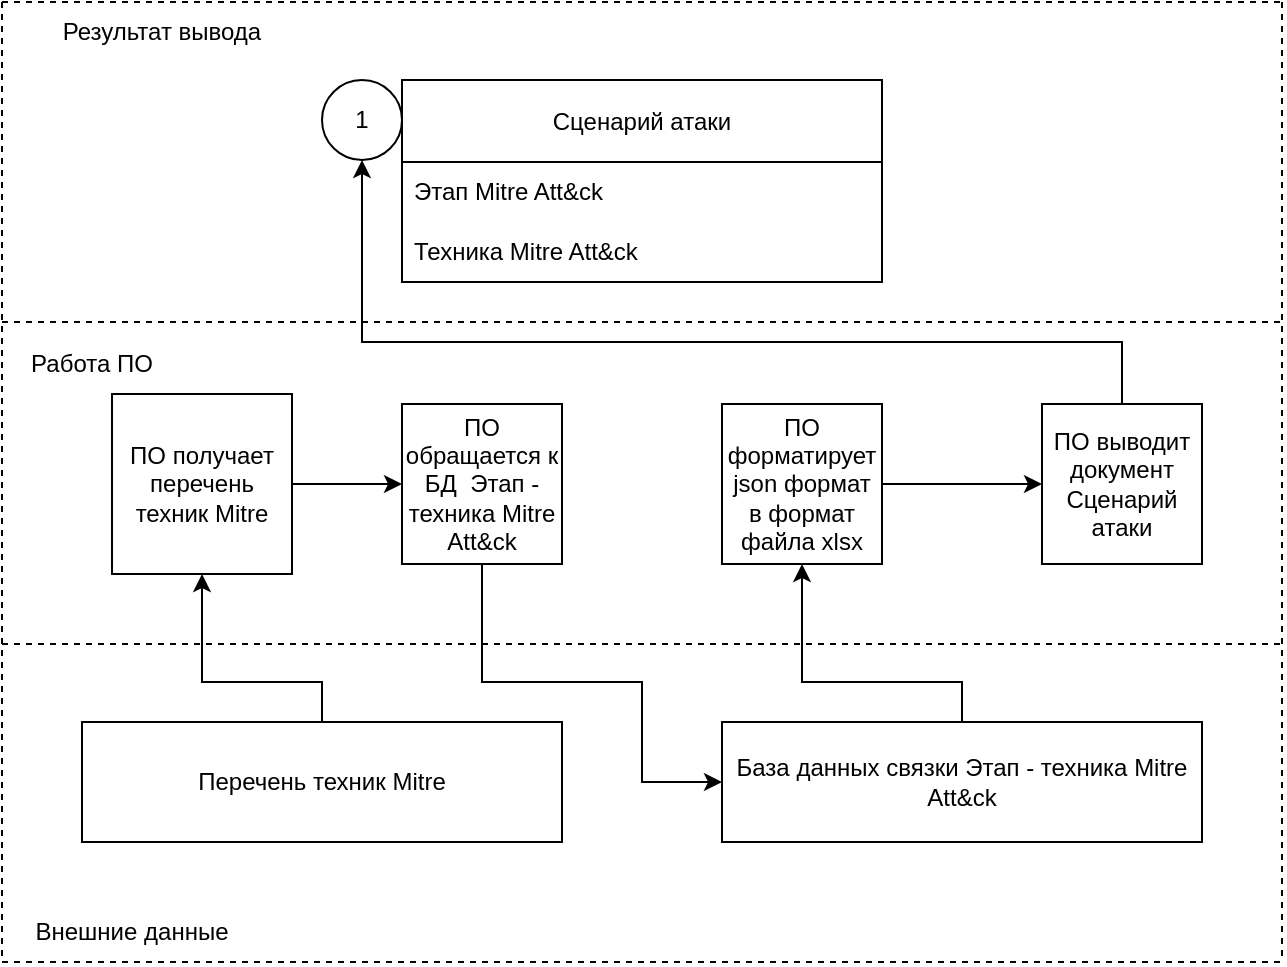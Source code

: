 <mxfile version="26.0.5">
  <diagram name="Страница — 1" id="UsRupxaXf-2IGA8MklZD">
    <mxGraphModel dx="1290" dy="567" grid="1" gridSize="10" guides="1" tooltips="1" connect="1" arrows="1" fold="1" page="1" pageScale="1" pageWidth="827" pageHeight="1169" math="0" shadow="0">
      <root>
        <mxCell id="0" />
        <mxCell id="1" parent="0" />
        <mxCell id="GjW1n7emCL-2tyJUXNoo-21" value="" style="endArrow=none;dashed=1;html=1;rounded=0;" parent="1" edge="1">
          <mxGeometry width="50" height="50" relative="1" as="geometry">
            <mxPoint x="40" y="160" as="sourcePoint" />
            <mxPoint x="680" y="160" as="targetPoint" />
          </mxGeometry>
        </mxCell>
        <mxCell id="GjW1n7emCL-2tyJUXNoo-22" value="" style="endArrow=none;dashed=1;html=1;rounded=0;entryX=0;entryY=1;entryDx=0;entryDy=0;" parent="1" target="HfSRHSAGE4HbBHpI71BL-41" edge="1">
          <mxGeometry width="50" height="50" relative="1" as="geometry">
            <mxPoint x="40" y="160" as="sourcePoint" />
            <mxPoint x="40" y="840" as="targetPoint" />
          </mxGeometry>
        </mxCell>
        <mxCell id="GjW1n7emCL-2tyJUXNoo-32" value="" style="endArrow=none;dashed=1;html=1;rounded=0;" parent="1" edge="1">
          <mxGeometry width="50" height="50" relative="1" as="geometry">
            <mxPoint x="40" y="640" as="sourcePoint" />
            <mxPoint x="680" y="640" as="targetPoint" />
          </mxGeometry>
        </mxCell>
        <mxCell id="gBEGl-0QFHwVNTkuStco-1" value="Сценарий атаки" style="swimlane;fontStyle=0;childLayout=stackLayout;horizontal=1;startSize=41;horizontalStack=0;resizeParent=1;resizeParentMax=0;resizeLast=0;collapsible=1;marginBottom=0;whiteSpace=wrap;html=1;" parent="1" vertex="1">
          <mxGeometry x="240" y="199" width="240" height="101" as="geometry">
            <mxRectangle x="280" y="199" width="60" height="30" as="alternateBounds" />
          </mxGeometry>
        </mxCell>
        <mxCell id="gBEGl-0QFHwVNTkuStco-2" value="Этап Mitre Att&amp;amp;ck" style="text;strokeColor=none;fillColor=none;align=left;verticalAlign=middle;spacingLeft=4;spacingRight=4;overflow=hidden;points=[[0,0.5],[1,0.5]];portConstraint=eastwest;rotatable=0;whiteSpace=wrap;html=1;" parent="gBEGl-0QFHwVNTkuStco-1" vertex="1">
          <mxGeometry y="41" width="240" height="30" as="geometry" />
        </mxCell>
        <mxCell id="gBEGl-0QFHwVNTkuStco-3" value="Техника Mitre Att&amp;amp;ck" style="text;strokeColor=none;fillColor=none;align=left;verticalAlign=middle;spacingLeft=4;spacingRight=4;overflow=hidden;points=[[0,0.5],[1,0.5]];portConstraint=eastwest;rotatable=0;whiteSpace=wrap;html=1;" parent="gBEGl-0QFHwVNTkuStco-1" vertex="1">
          <mxGeometry y="71" width="240" height="30" as="geometry" />
        </mxCell>
        <mxCell id="4iuzFZT7lDPVw5lMU5u--1" value="" style="endArrow=none;dashed=1;html=1;rounded=0;" parent="1" edge="1">
          <mxGeometry width="50" height="50" relative="1" as="geometry">
            <mxPoint x="680" y="160" as="sourcePoint" />
            <mxPoint x="680" y="640" as="targetPoint" />
          </mxGeometry>
        </mxCell>
        <mxCell id="0_4bm2kjYmCRBm6VQgs9-2" value="1" style="ellipse;whiteSpace=wrap;html=1;aspect=fixed;" parent="1" vertex="1">
          <mxGeometry x="200" y="199" width="40" height="40" as="geometry" />
        </mxCell>
        <mxCell id="1jOxNCb8Wndq_AfO3frl-2" style="edgeStyle=orthogonalEdgeStyle;rounded=0;orthogonalLoop=1;jettySize=auto;html=1;exitX=0.5;exitY=0;exitDx=0;exitDy=0;" edge="1" parent="1" source="0_4bm2kjYmCRBm6VQgs9-10" target="0_4bm2kjYmCRBm6VQgs9-2">
          <mxGeometry relative="1" as="geometry">
            <Array as="points">
              <mxPoint x="600" y="330" />
              <mxPoint x="220" y="330" />
            </Array>
          </mxGeometry>
        </mxCell>
        <mxCell id="0_4bm2kjYmCRBm6VQgs9-10" value="ПО выводит документ Сценарий атаки" style="whiteSpace=wrap;html=1;aspect=fixed;" parent="1" vertex="1">
          <mxGeometry x="560" y="361" width="80" height="80" as="geometry" />
        </mxCell>
        <mxCell id="Atn5hJKKFdYzwnfYL__N-11" value="" style="edgeStyle=orthogonalEdgeStyle;rounded=0;orthogonalLoop=1;jettySize=auto;html=1;" parent="1" source="vvvf97BOw-oylCeweIah-1" target="Atn5hJKKFdYzwnfYL__N-10" edge="1">
          <mxGeometry relative="1" as="geometry" />
        </mxCell>
        <mxCell id="vvvf97BOw-oylCeweIah-1" value="ПО получает перечень техник Mitre" style="whiteSpace=wrap;html=1;aspect=fixed;" parent="1" vertex="1">
          <mxGeometry x="95" y="356" width="90" height="90" as="geometry" />
        </mxCell>
        <mxCell id="1jOxNCb8Wndq_AfO3frl-6" style="edgeStyle=orthogonalEdgeStyle;rounded=0;orthogonalLoop=1;jettySize=auto;html=1;exitX=0.5;exitY=0;exitDx=0;exitDy=0;" edge="1" parent="1" source="HfSRHSAGE4HbBHpI71BL-20" target="vvvf97BOw-oylCeweIah-1">
          <mxGeometry relative="1" as="geometry">
            <Array as="points">
              <mxPoint x="200" y="500" />
              <mxPoint x="140" y="500" />
            </Array>
          </mxGeometry>
        </mxCell>
        <mxCell id="HfSRHSAGE4HbBHpI71BL-20" value="Перечень техник Mitre" style="rounded=0;whiteSpace=wrap;html=1;" parent="1" vertex="1">
          <mxGeometry x="80" y="520" width="240" height="60" as="geometry" />
        </mxCell>
        <mxCell id="HfSRHSAGE4HbBHpI71BL-37" value="" style="endArrow=none;dashed=1;html=1;rounded=0;" parent="1" edge="1">
          <mxGeometry width="50" height="50" relative="1" as="geometry">
            <mxPoint x="40" y="320" as="sourcePoint" />
            <mxPoint x="680" y="320" as="targetPoint" />
          </mxGeometry>
        </mxCell>
        <mxCell id="HfSRHSAGE4HbBHpI71BL-38" value="" style="endArrow=none;dashed=1;html=1;rounded=0;" parent="1" edge="1">
          <mxGeometry width="50" height="50" relative="1" as="geometry">
            <mxPoint x="40" y="481" as="sourcePoint" />
            <mxPoint x="680" y="481" as="targetPoint" />
          </mxGeometry>
        </mxCell>
        <mxCell id="HfSRHSAGE4HbBHpI71BL-39" value="Результат вывода" style="text;html=1;align=center;verticalAlign=middle;whiteSpace=wrap;rounded=0;" parent="1" vertex="1">
          <mxGeometry x="40" y="160" width="160" height="30" as="geometry" />
        </mxCell>
        <mxCell id="HfSRHSAGE4HbBHpI71BL-40" value="Работа ПО" style="text;html=1;align=center;verticalAlign=middle;whiteSpace=wrap;rounded=0;" parent="1" vertex="1">
          <mxGeometry x="40" y="326" width="90" height="30" as="geometry" />
        </mxCell>
        <mxCell id="HfSRHSAGE4HbBHpI71BL-41" value="Внешние данные" style="text;html=1;align=center;verticalAlign=middle;whiteSpace=wrap;rounded=0;" parent="1" vertex="1">
          <mxGeometry x="40" y="610" width="130" height="30" as="geometry" />
        </mxCell>
        <mxCell id="1jOxNCb8Wndq_AfO3frl-8" style="edgeStyle=orthogonalEdgeStyle;rounded=0;orthogonalLoop=1;jettySize=auto;html=1;exitX=0.5;exitY=1;exitDx=0;exitDy=0;entryX=0;entryY=0.5;entryDx=0;entryDy=0;" edge="1" parent="1" source="Atn5hJKKFdYzwnfYL__N-10" target="1jOxNCb8Wndq_AfO3frl-3">
          <mxGeometry relative="1" as="geometry">
            <Array as="points">
              <mxPoint x="280" y="500" />
              <mxPoint x="360" y="500" />
              <mxPoint x="360" y="550" />
            </Array>
          </mxGeometry>
        </mxCell>
        <mxCell id="Atn5hJKKFdYzwnfYL__N-10" value="ПО обращается к БД&amp;nbsp; Этап - техника&amp;nbsp;&lt;span style=&quot;text-align: left;&quot;&gt;Mitre Att&amp;amp;ck&lt;/span&gt;" style="whiteSpace=wrap;html=1;aspect=fixed;" parent="1" vertex="1">
          <mxGeometry x="240" y="361" width="80" height="80" as="geometry" />
        </mxCell>
        <mxCell id="Atn5hJKKFdYzwnfYL__N-17" value="" style="edgeStyle=orthogonalEdgeStyle;rounded=0;orthogonalLoop=1;jettySize=auto;html=1;" parent="1" source="Atn5hJKKFdYzwnfYL__N-15" target="0_4bm2kjYmCRBm6VQgs9-10" edge="1">
          <mxGeometry relative="1" as="geometry" />
        </mxCell>
        <mxCell id="Atn5hJKKFdYzwnfYL__N-15" value="ПО форматирует json формат в формат файла xlsx" style="whiteSpace=wrap;html=1;aspect=fixed;" parent="1" vertex="1">
          <mxGeometry x="400" y="361" width="80" height="80" as="geometry" />
        </mxCell>
        <mxCell id="1jOxNCb8Wndq_AfO3frl-9" style="edgeStyle=orthogonalEdgeStyle;rounded=0;orthogonalLoop=1;jettySize=auto;html=1;exitX=0.5;exitY=0;exitDx=0;exitDy=0;entryX=0.5;entryY=1;entryDx=0;entryDy=0;" edge="1" parent="1" source="1jOxNCb8Wndq_AfO3frl-3" target="Atn5hJKKFdYzwnfYL__N-15">
          <mxGeometry relative="1" as="geometry">
            <Array as="points">
              <mxPoint x="520" y="500" />
              <mxPoint x="440" y="500" />
            </Array>
          </mxGeometry>
        </mxCell>
        <mxCell id="1jOxNCb8Wndq_AfO3frl-3" value="База данных связки Этап - техника&amp;nbsp;&lt;span style=&quot;text-align: left;&quot;&gt;Mitre Att&amp;amp;ck&lt;/span&gt;" style="rounded=0;whiteSpace=wrap;html=1;" vertex="1" parent="1">
          <mxGeometry x="400" y="520" width="240" height="60" as="geometry" />
        </mxCell>
      </root>
    </mxGraphModel>
  </diagram>
</mxfile>
